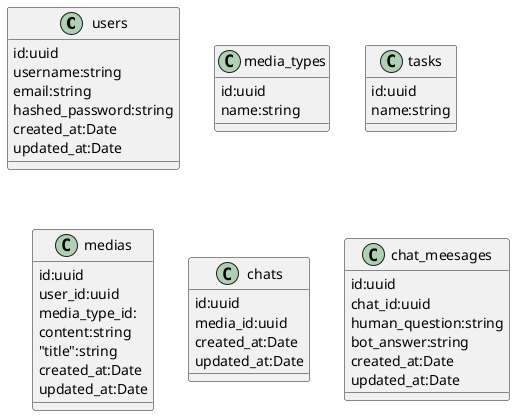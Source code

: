 @startuml


class users{
    id:uuid
    username:string 
    email:string 
    hashed_password:string 
    created_at:Date
    updated_at:Date
}
class media_types{
    id:uuid
    name:string
}

class tasks{

    id:uuid
    name:string
}

class medias{
    id:uuid
    user_id:uuid
    media_type_id:
    content:string
    "title":string
    created_at:Date
    updated_at:Date
}

class chats{
    id:uuid
    media_id:uuid
    created_at:Date
    updated_at:Date
}


class chat_meesages{
    id:uuid
    chat_id:uuid
    human_question:string
    bot_answer:string
    created_at:Date
    updated_at:Date
}




' class langchain_pg_embedding{
'     id:uuid(primary)
'     embedding:float[]
'     collection_id:uuid
' }

' class media_embeddings{
'     media_id:uuid
'     collection_id:uuid
' }


@enduml